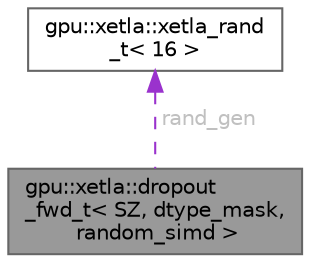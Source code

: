 digraph "gpu::xetla::dropout_fwd_t&lt; SZ, dtype_mask, random_simd &gt;"
{
 // LATEX_PDF_SIZE
  bgcolor="transparent";
  edge [fontname=Helvetica,fontsize=10,labelfontname=Helvetica,labelfontsize=10];
  node [fontname=Helvetica,fontsize=10,shape=box,height=0.2,width=0.4];
  Node1 [id="Node000001",label="gpu::xetla::dropout\l_fwd_t\< SZ, dtype_mask,\l random_simd \>",height=0.2,width=0.4,color="gray40", fillcolor="grey60", style="filled", fontcolor="black",tooltip=" "];
  Node2 -> Node1 [id="edge1_Node000001_Node000002",dir="back",color="darkorchid3",style="dashed",tooltip=" ",label=" rand_gen",fontcolor="grey" ];
  Node2 [id="Node000002",label="gpu::xetla::xetla_rand\l_t\< 16 \>",height=0.2,width=0.4,color="gray40", fillcolor="white", style="filled",URL="$structgpu_1_1xetla_1_1xetla__rand__t.html",tooltip=" "];
}
